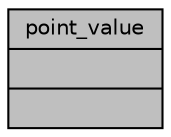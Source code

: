 digraph G
{
  edge [fontname="Helvetica",fontsize="10",labelfontname="Helvetica",labelfontsize="10"];
  node [fontname="Helvetica",fontsize="10",shape=record];
  Node1 [label="{point_value\n||}",height=0.2,width=0.4,color="black", fillcolor="grey75", style="filled" fontcolor="black"];
}
